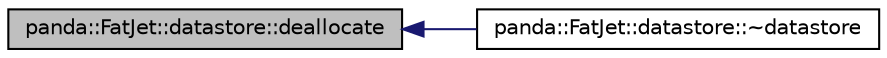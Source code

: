 digraph G
{
  edge [fontname="Helvetica",fontsize="10",labelfontname="Helvetica",labelfontsize="10"];
  node [fontname="Helvetica",fontsize="10",shape=record];
  rankdir=LR;
  Node1 [label="panda::FatJet::datastore::deallocate",height=0.2,width=0.4,color="black", fillcolor="grey75", style="filled" fontcolor="black"];
  Node1 -> Node2 [dir=back,color="midnightblue",fontsize="10",style="solid"];
  Node2 [label="panda::FatJet::datastore::~datastore",height=0.2,width=0.4,color="black", fillcolor="white", style="filled",URL="$structpanda_1_1FatJet_1_1datastore.html#ab30c9e78310606976935325a55cb10e6"];
}
